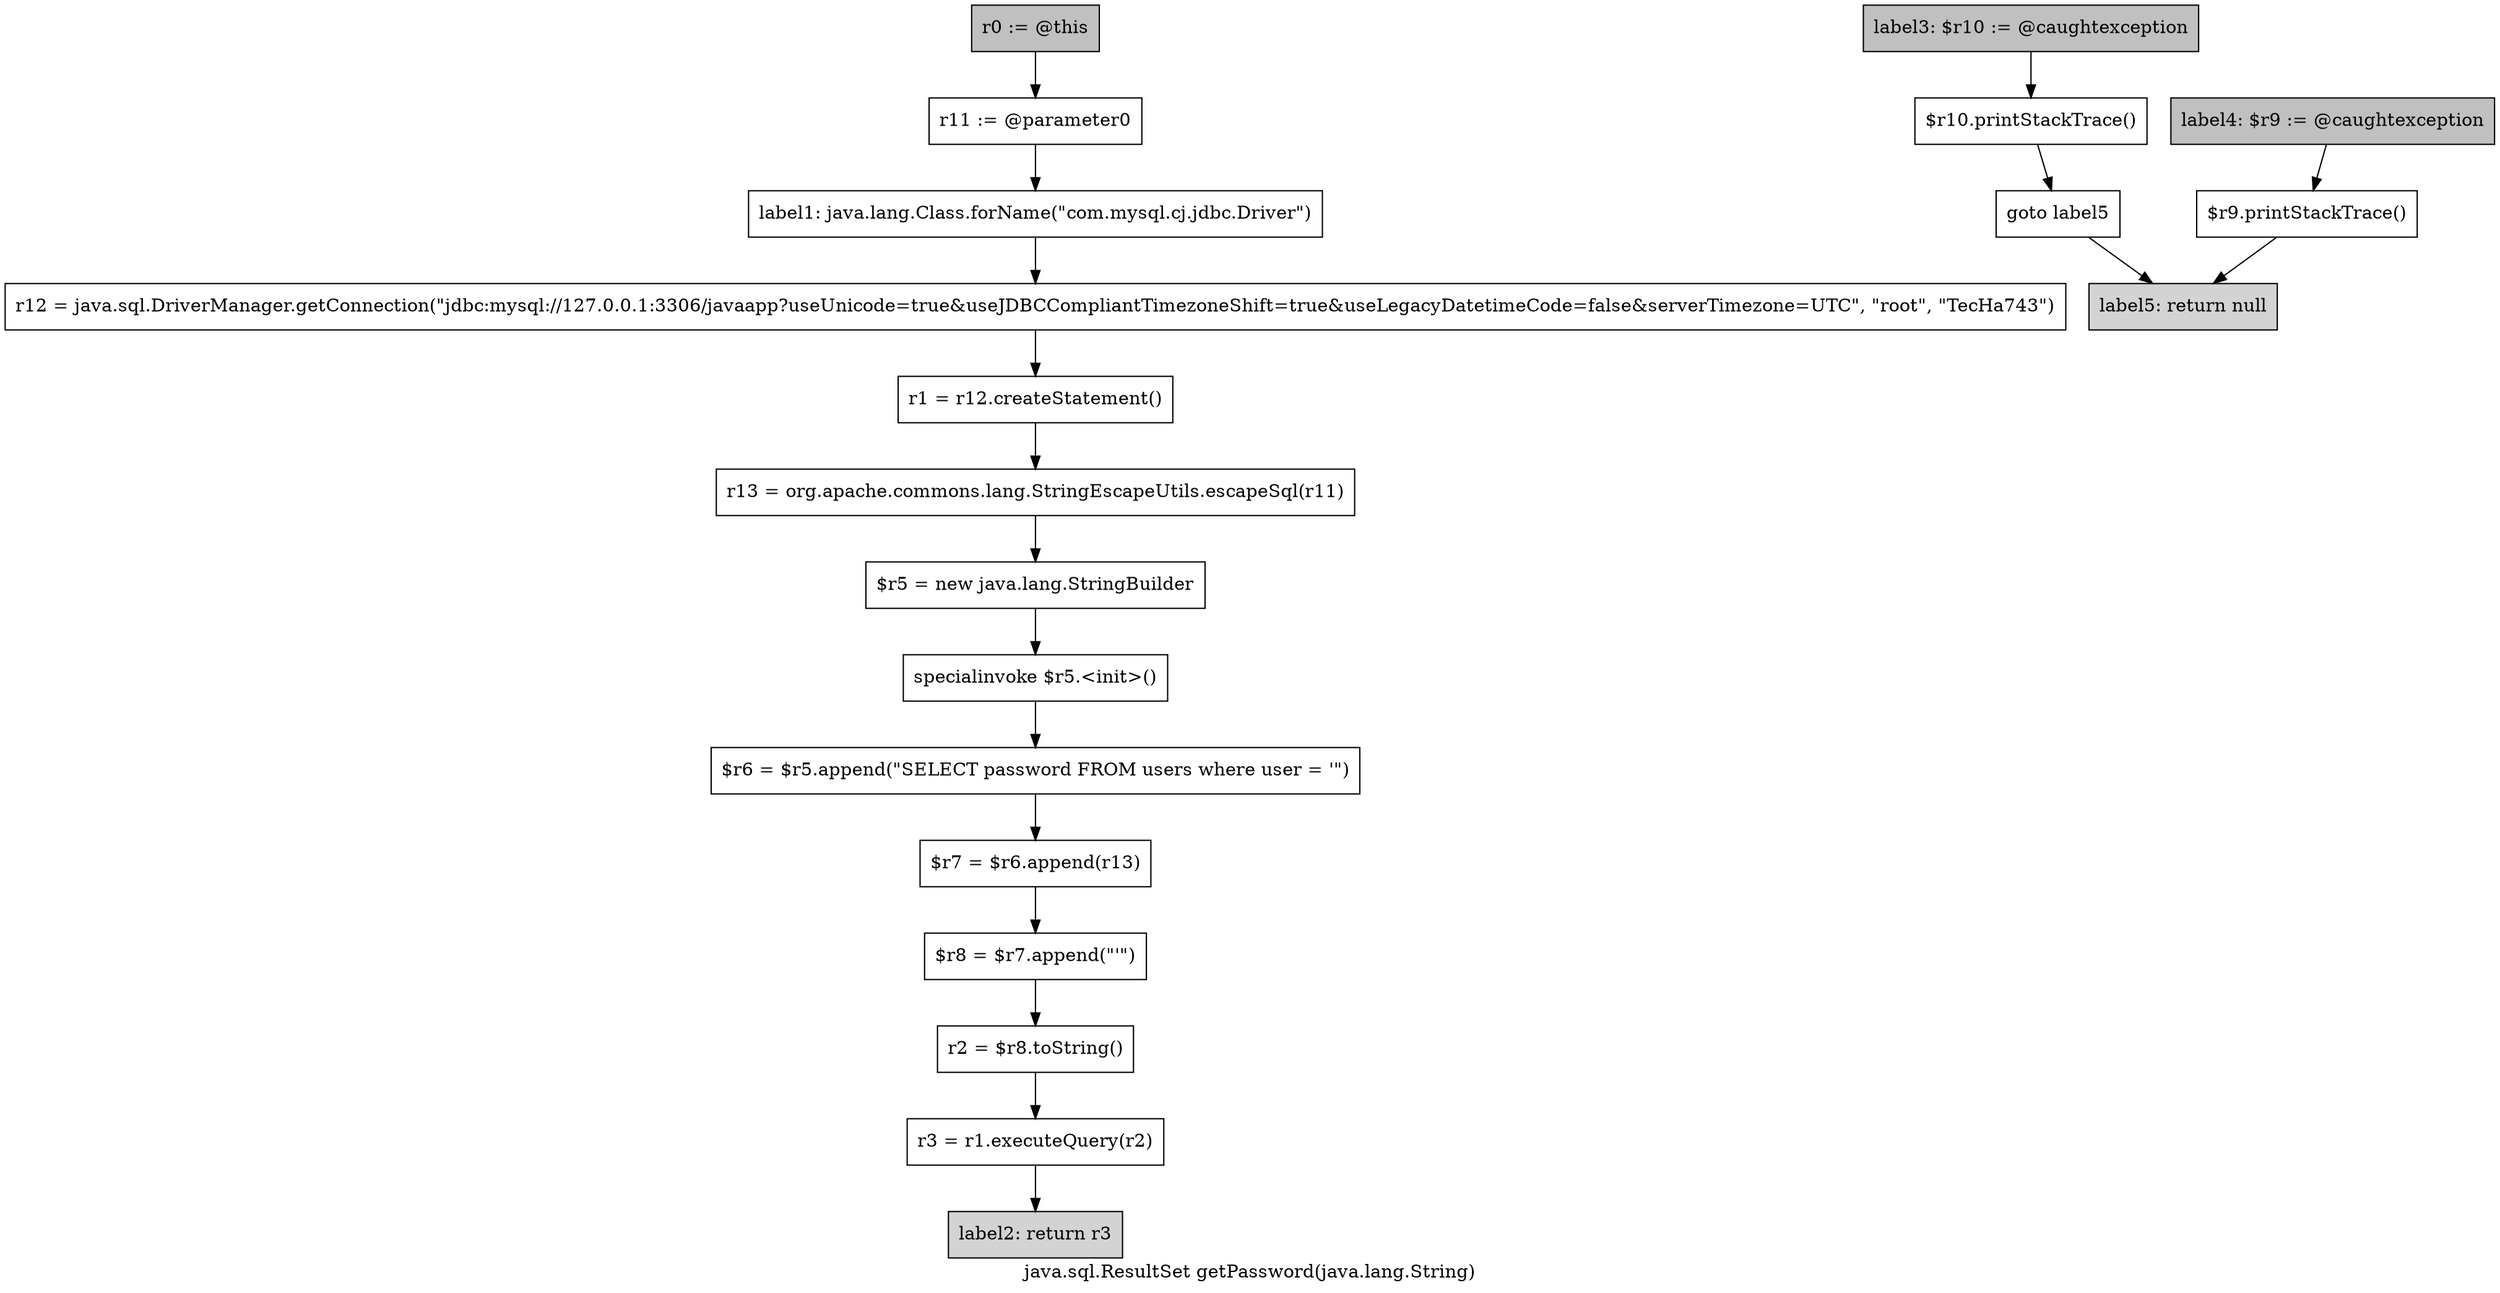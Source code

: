 digraph "java.sql.ResultSet getPassword(java.lang.String)" {
    label="java.sql.ResultSet getPassword(java.lang.String)";
    node [shape=box];
    "0" [style=filled,fillcolor=gray,label="r0 := @this",];
    "1" [label="r11 := @parameter0",];
    "0"->"1";
    "2" [label="label1: java.lang.Class.forName(\"com.mysql.cj.jdbc.Driver\")",];
    "1"->"2";
    "3" [label="r12 = java.sql.DriverManager.getConnection(\"jdbc:mysql://127.0.0.1:3306/javaapp?useUnicode=true&useJDBCCompliantTimezoneShift=true&useLegacyDatetimeCode=false&serverTimezone=UTC\", \"root\", \"TecHa743\")",];
    "2"->"3";
    "4" [label="r1 = r12.createStatement()",];
    "3"->"4";
    "5" [label="r13 = org.apache.commons.lang.StringEscapeUtils.escapeSql(r11)",];
    "4"->"5";
    "6" [label="$r5 = new java.lang.StringBuilder",];
    "5"->"6";
    "7" [label="specialinvoke $r5.<init>()",];
    "6"->"7";
    "8" [label="$r6 = $r5.append(\"SELECT password FROM users where user = \'\")",];
    "7"->"8";
    "9" [label="$r7 = $r6.append(r13)",];
    "8"->"9";
    "10" [label="$r8 = $r7.append(\"\'\")",];
    "9"->"10";
    "11" [label="r2 = $r8.toString()",];
    "10"->"11";
    "12" [label="r3 = r1.executeQuery(r2)",];
    "11"->"12";
    "13" [style=filled,fillcolor=lightgray,label="label2: return r3",];
    "12"->"13";
    "14" [style=filled,fillcolor=gray,label="label3: $r10 := @caughtexception",];
    "15" [label="$r10.printStackTrace()",];
    "14"->"15";
    "16" [label="goto label5",];
    "15"->"16";
    "19" [style=filled,fillcolor=lightgray,label="label5: return null",];
    "16"->"19";
    "17" [style=filled,fillcolor=gray,label="label4: $r9 := @caughtexception",];
    "18" [label="$r9.printStackTrace()",];
    "17"->"18";
    "18"->"19";
}
